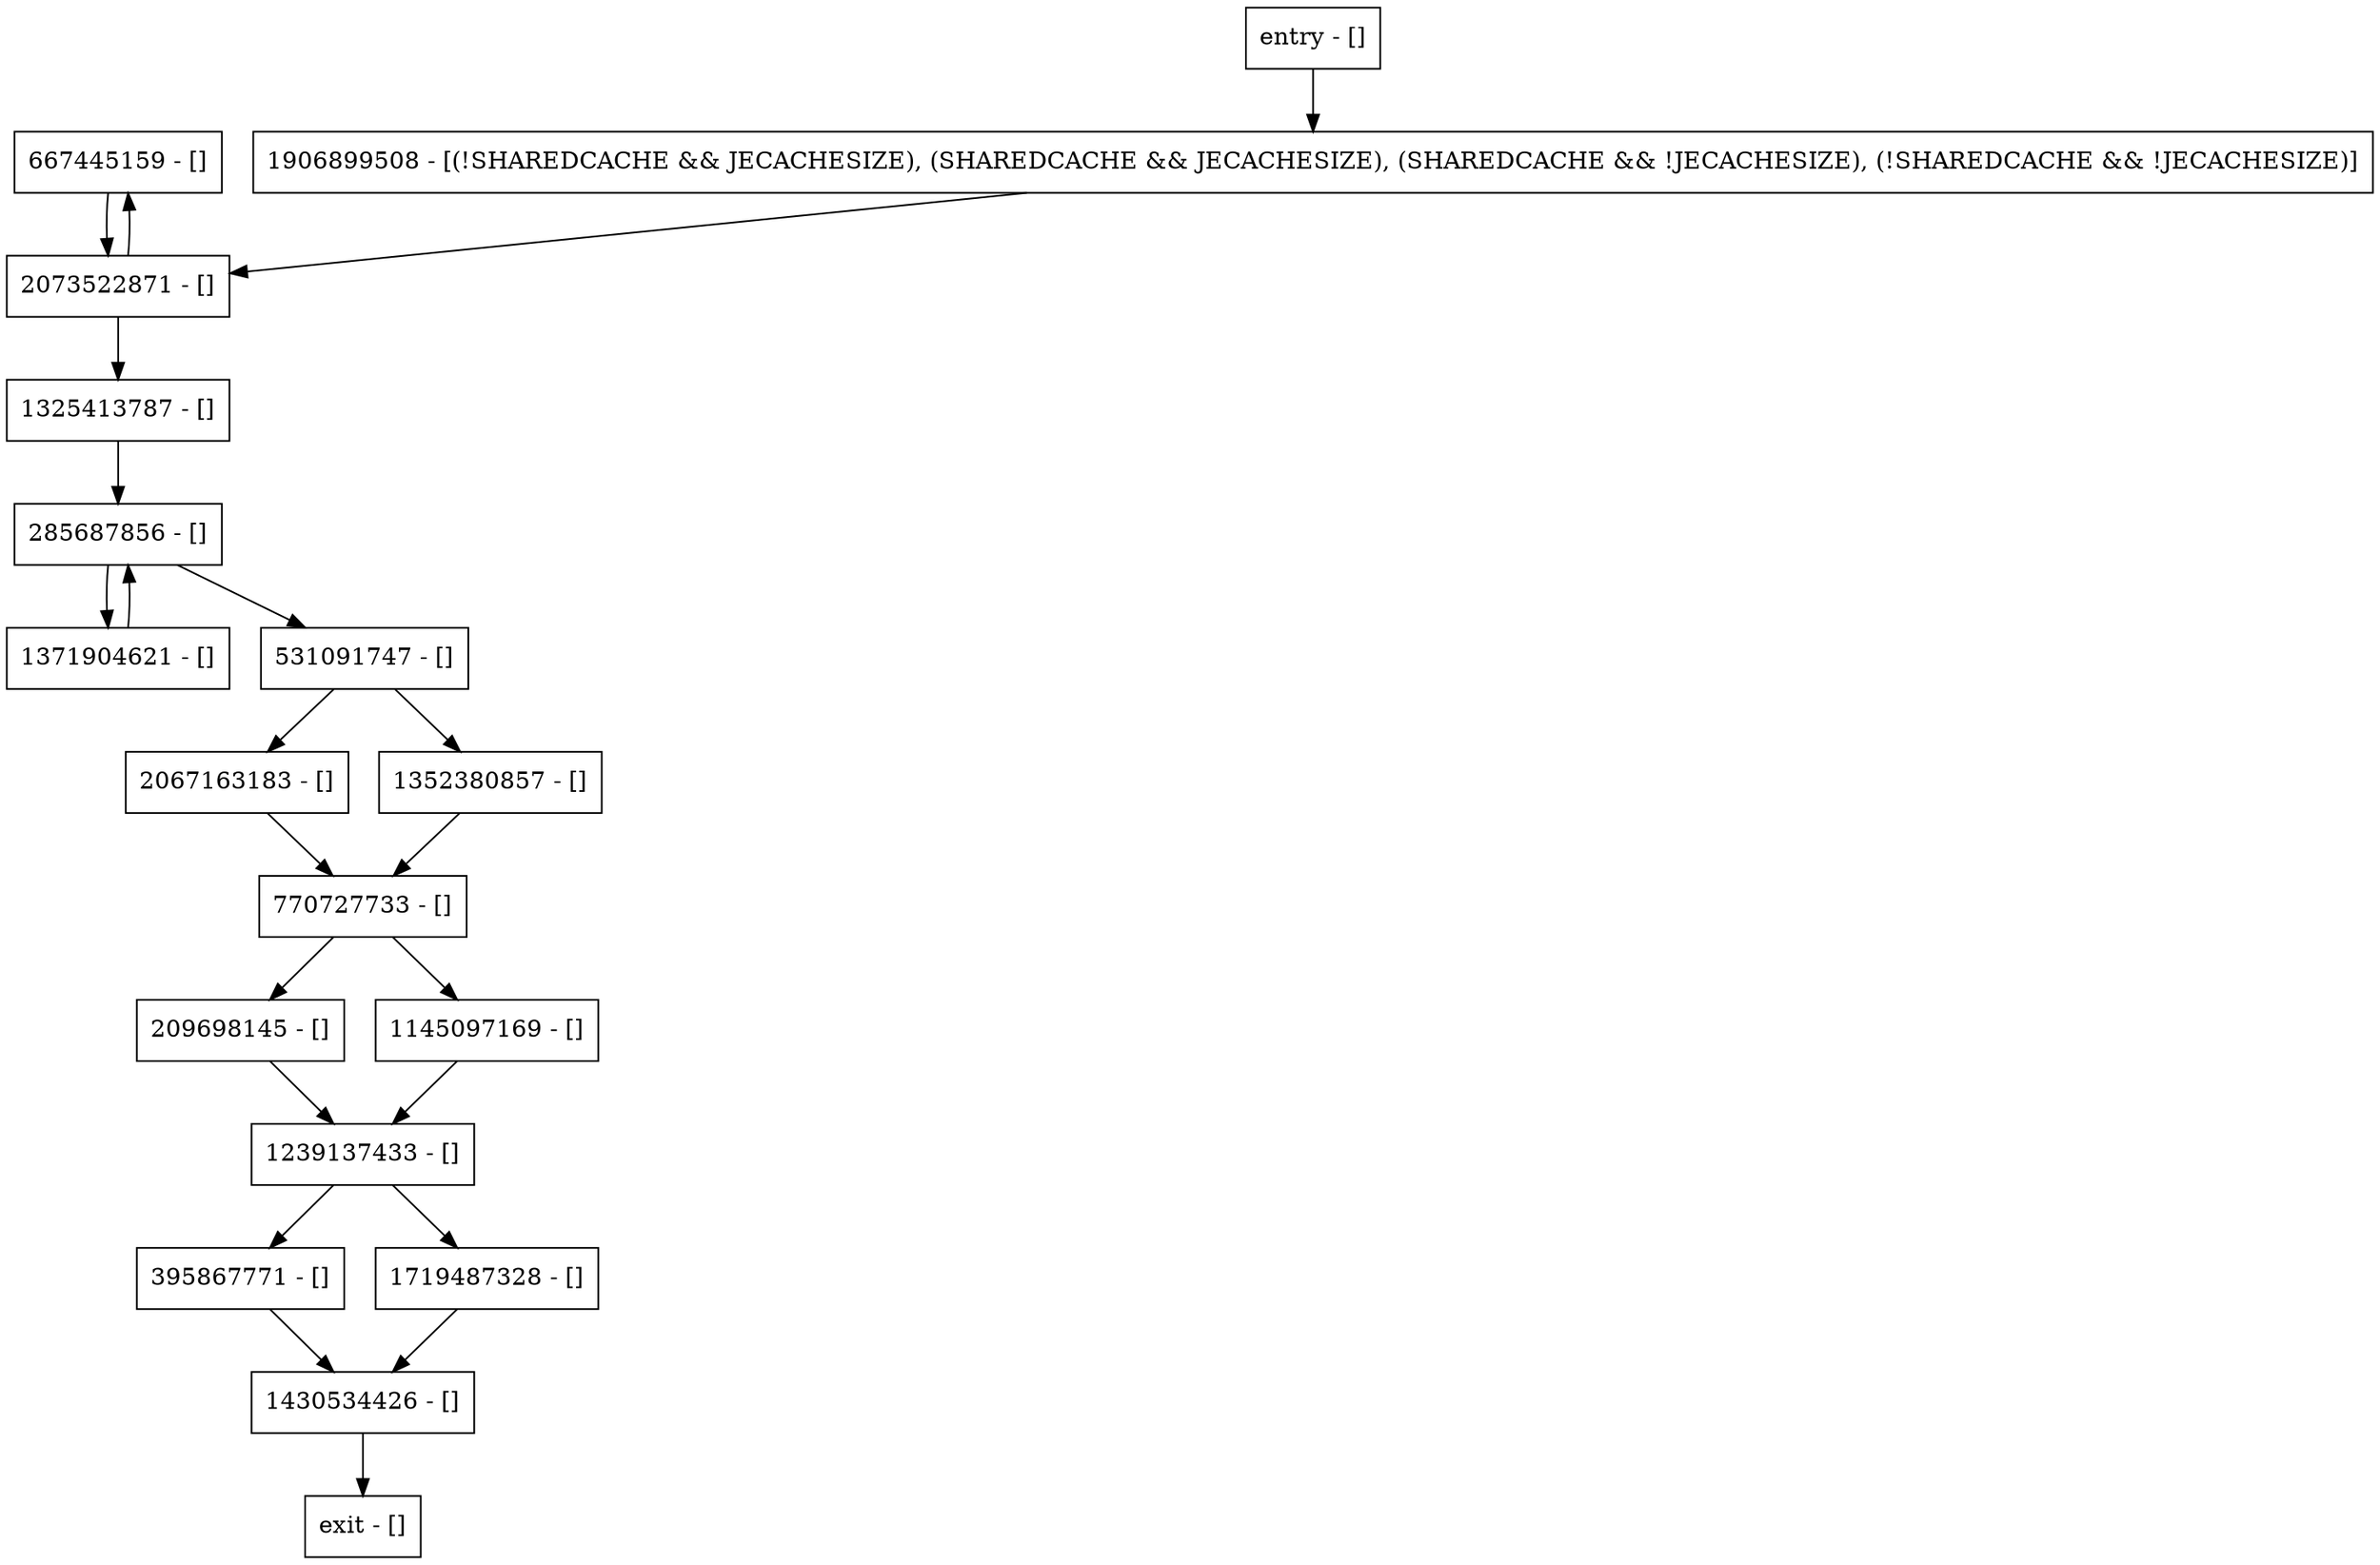 digraph <init> {
node [shape=record];
667445159 [label="667445159 - []"];
2073522871 [label="2073522871 - []"];
209698145 [label="209698145 - []"];
2067163183 [label="2067163183 - []"];
285687856 [label="285687856 - []"];
entry [label="entry - []"];
exit [label="exit - []"];
1906899508 [label="1906899508 - [(!SHAREDCACHE && JECACHESIZE), (SHAREDCACHE && JECACHESIZE), (SHAREDCACHE && !JECACHESIZE), (!SHAREDCACHE && !JECACHESIZE)]"];
1145097169 [label="1145097169 - []"];
395867771 [label="395867771 - []"];
1430534426 [label="1430534426 - []"];
1371904621 [label="1371904621 - []"];
1352380857 [label="1352380857 - []"];
1239137433 [label="1239137433 - []"];
1325413787 [label="1325413787 - []"];
531091747 [label="531091747 - []"];
1719487328 [label="1719487328 - []"];
770727733 [label="770727733 - []"];
entry;
exit;
667445159 -> 2073522871;
2073522871 -> 667445159;
2073522871 -> 1325413787;
209698145 -> 1239137433;
2067163183 -> 770727733;
285687856 -> 1371904621;
285687856 -> 531091747;
entry -> 1906899508;
1906899508 -> 2073522871;
1145097169 -> 1239137433;
395867771 -> 1430534426;
1430534426 -> exit;
1371904621 -> 285687856;
1352380857 -> 770727733;
1239137433 -> 395867771;
1239137433 -> 1719487328;
1325413787 -> 285687856;
531091747 -> 1352380857;
531091747 -> 2067163183;
1719487328 -> 1430534426;
770727733 -> 1145097169;
770727733 -> 209698145;
}
